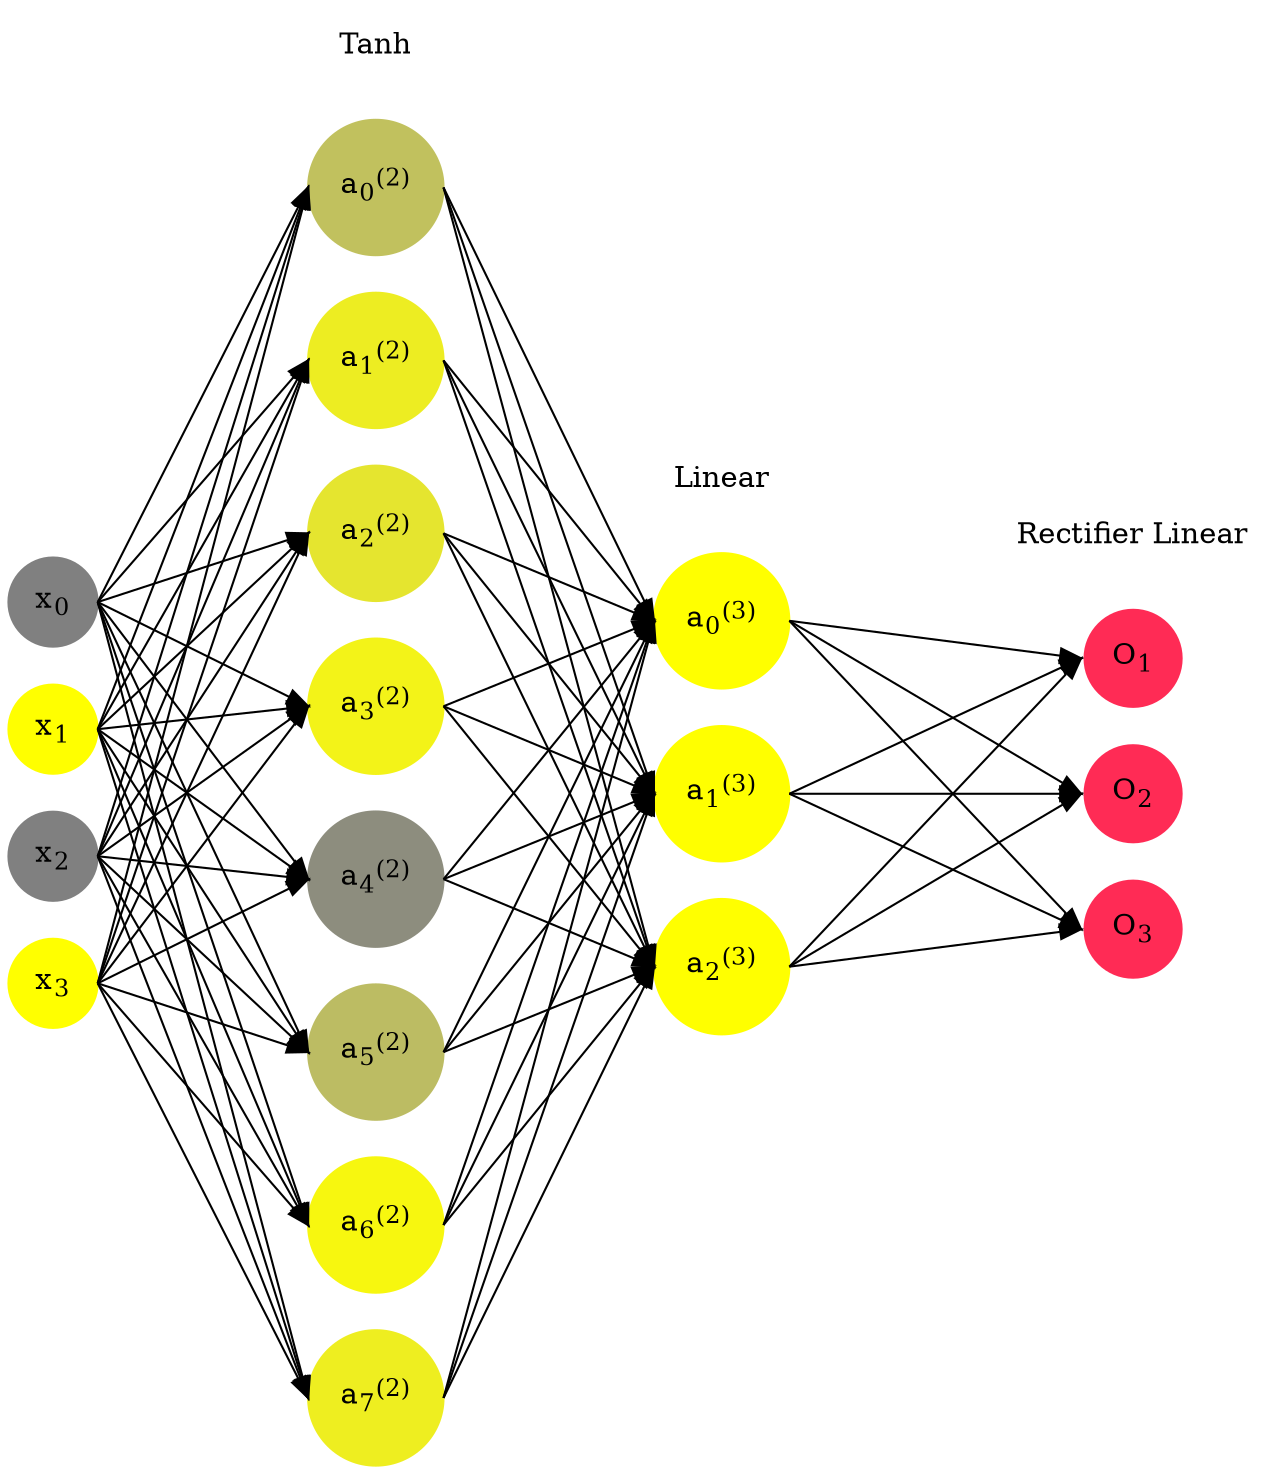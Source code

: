 digraph G {
	rankdir = LR;
	splines=false;
	edge[style=invis];
	ranksep= 1.4;
	{
	node [shape=circle, color="0.1667, 0.0, 0.5", style=filled, fillcolor="0.1667, 0.0, 0.5"];
	x0 [label=<x<sub>0</sub>>];
	}
	{
	node [shape=circle, color="0.1667, 1.0, 1.0", style=filled, fillcolor="0.1667, 1.0, 1.0"];
	x1 [label=<x<sub>1</sub>>];
	}
	{
	node [shape=circle, color="0.1667, 0.0, 0.5", style=filled, fillcolor="0.1667, 0.0, 0.5"];
	x2 [label=<x<sub>2</sub>>];
	}
	{
	node [shape=circle, color="0.1667, 1.0, 1.0", style=filled, fillcolor="0.1667, 1.0, 1.0"];
	x3 [label=<x<sub>3</sub>>];
	}
	{
	node [shape=circle, color="0.1667, 0.510789, 0.755395", style=filled, fillcolor="0.1667, 0.510789, 0.755395"];
	a02 [label=<a<sub>0</sub><sup>(2)</sup>>];
	}
	{
	node [shape=circle, color="0.1667, 0.856828, 0.928414", style=filled, fillcolor="0.1667, 0.856828, 0.928414"];
	a12 [label=<a<sub>1</sub><sup>(2)</sup>>];
	}
	{
	node [shape=circle, color="0.1667, 0.792479, 0.896240", style=filled, fillcolor="0.1667, 0.792479, 0.896240"];
	a22 [label=<a<sub>2</sub><sup>(2)</sup>>];
	}
	{
	node [shape=circle, color="0.1667, 0.900079, 0.950039", style=filled, fillcolor="0.1667, 0.900079, 0.950039"];
	a32 [label=<a<sub>3</sub><sup>(2)</sup>>];
	}
	{
	node [shape=circle, color="0.1667, 0.103192, 0.551596", style=filled, fillcolor="0.1667, 0.103192, 0.551596"];
	a42 [label=<a<sub>4</sub><sup>(2)</sup>>];
	}
	{
	node [shape=circle, color="0.1667, 0.475702, 0.737851", style=filled, fillcolor="0.1667, 0.475702, 0.737851"];
	a52 [label=<a<sub>5</sub><sup>(2)</sup>>];
	}
	{
	node [shape=circle, color="0.1667, 0.936770, 0.968385", style=filled, fillcolor="0.1667, 0.936770, 0.968385"];
	a62 [label=<a<sub>6</sub><sup>(2)</sup>>];
	}
	{
	node [shape=circle, color="0.1667, 0.862701, 0.931351", style=filled, fillcolor="0.1667, 0.862701, 0.931351"];
	a72 [label=<a<sub>7</sub><sup>(2)</sup>>];
	}
	{
	node [shape=circle, color="0.1667, 1.365586, 1.182793", style=filled, fillcolor="0.1667, 1.365586, 1.182793"];
	a03 [label=<a<sub>0</sub><sup>(3)</sup>>];
	}
	{
	node [shape=circle, color="0.1667, 3.907366, 2.453683", style=filled, fillcolor="0.1667, 3.907366, 2.453683"];
	a13 [label=<a<sub>1</sub><sup>(3)</sup>>];
	}
	{
	node [shape=circle, color="0.1667, 1.997543, 1.498771", style=filled, fillcolor="0.1667, 1.997543, 1.498771"];
	a23 [label=<a<sub>2</sub><sup>(3)</sup>>];
	}
	{
	node [shape=circle, color="0.9667, 0.83, 1.0", style=filled, fillcolor="0.9667, 0.83, 1.0"];
	O1 [label=<O<sub>1</sub>>];
	}
	{
	node [shape=circle, color="0.9667, 0.83, 1.0", style=filled, fillcolor="0.9667, 0.83, 1.0"];
	O2 [label=<O<sub>2</sub>>];
	}
	{
	node [shape=circle, color="0.9667, 0.83, 1.0", style=filled, fillcolor="0.9667, 0.83, 1.0"];
	O3 [label=<O<sub>3</sub>>];
	}
	{
	rank=same;
	x0->x1->x2->x3;
	}
	{
	rank=same;
	a02->a12->a22->a32->a42->a52->a62->a72;
	}
	{
	rank=same;
	a03->a13->a23;
	}
	{
	rank=same;
	O1->O2->O3;
	}
	l1 [shape=plaintext,label="Tanh"];
	l1->a02;
	{rank=same; l1;a02};
	l2 [shape=plaintext,label="Linear"];
	l2->a03;
	{rank=same; l2;a03};
	l3 [shape=plaintext,label="Rectifier Linear"];
	l3->O1;
	{rank=same; l3;O1};
edge[style=solid, tailport=e, headport=w];
	{x0;x1;x2;x3} -> {a02;a12;a22;a32;a42;a52;a62;a72};
	{a02;a12;a22;a32;a42;a52;a62;a72} -> {a03;a13;a23};
	{a03;a13;a23} -> {O1,O2,O3};
}